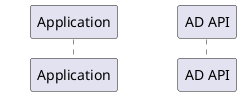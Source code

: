@startuml

skinparam ParticipantPadding 25
participant "Application" as system
participant "AD API" as api

@enduml
